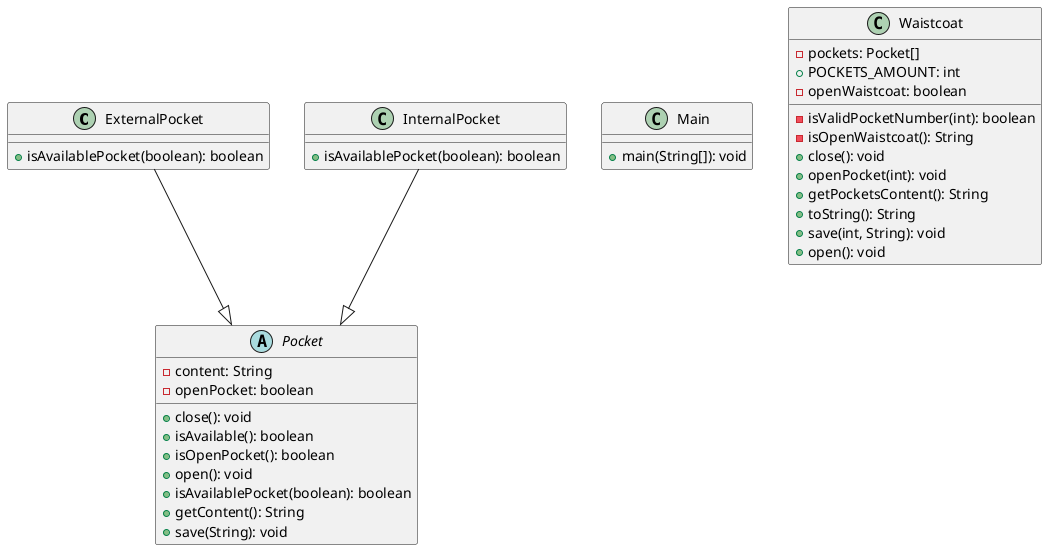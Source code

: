 @startuml
class ExternalPocket {
  + isAvailablePocket(boolean): boolean
}
class InternalPocket {
  + isAvailablePocket(boolean): boolean
}
class Main {
  + main(String[]): void
}
abstract class Pocket {
  - content: String
  - openPocket: boolean
  + close(): void
  + isAvailable(): boolean
  + isOpenPocket(): boolean
  + open(): void
  + isAvailablePocket(boolean): boolean
  + getContent(): String
  + save(String): void
}
class Waistcoat {
  - pockets: Pocket[]
  + POCKETS_AMOUNT: int
  - openWaistcoat: boolean
  - isValidPocketNumber(int): boolean
  - isOpenWaistcoat(): String
  + close(): void
  + openPocket(int): void
  + getPocketsContent(): String
  + toString(): String
  + save(int, String): void
  + open(): void
}

ExternalPocket  --|>  Pocket
InternalPocket  --|>  Pocket
@enduml